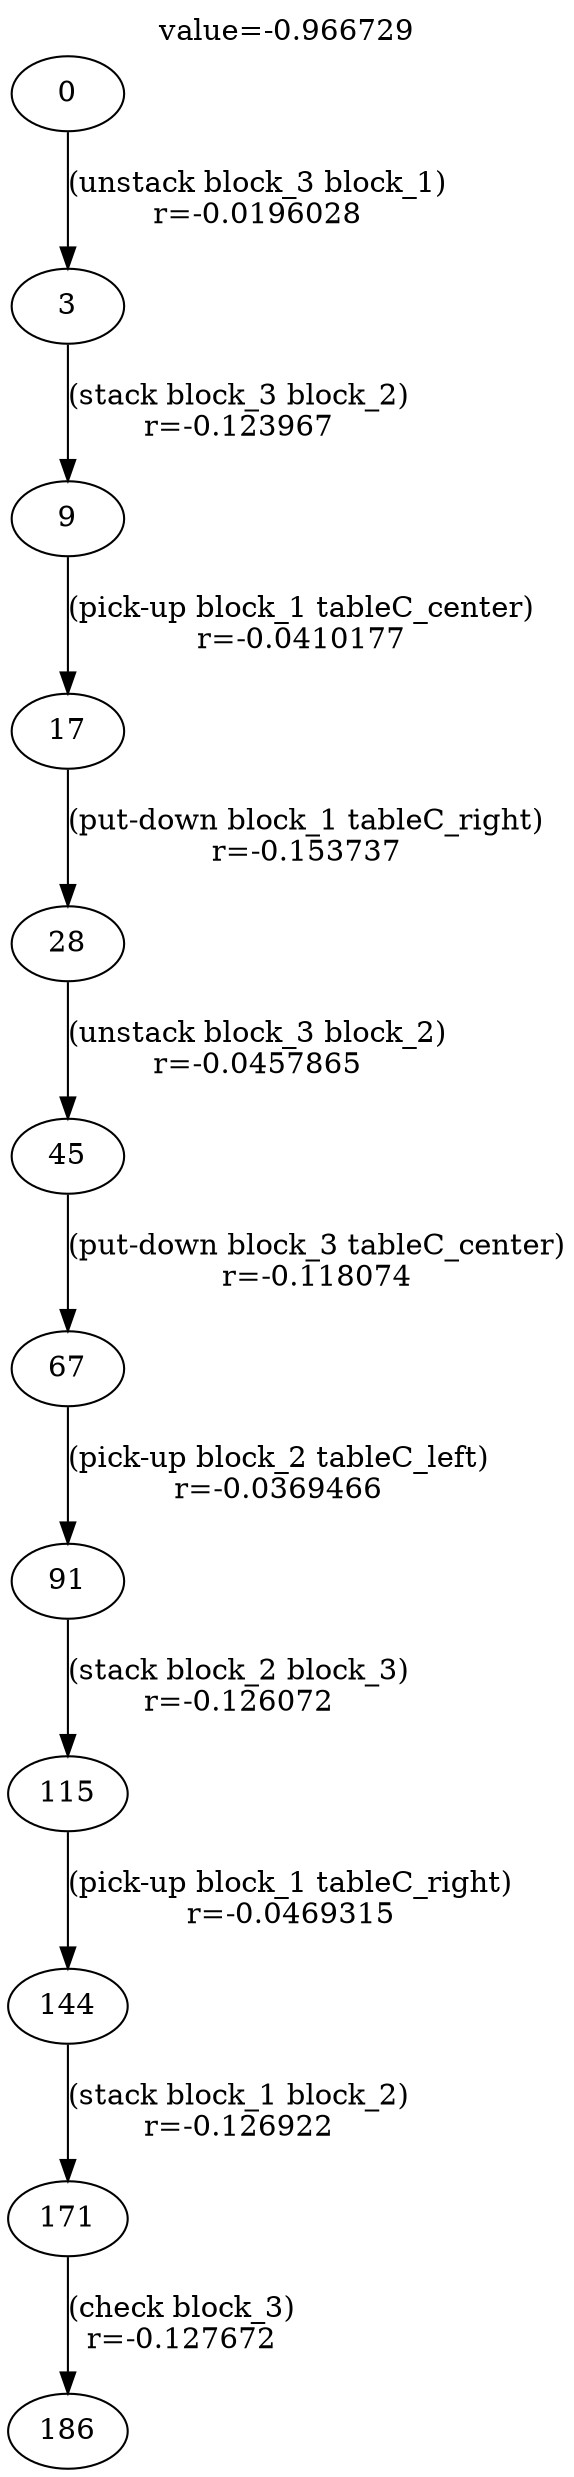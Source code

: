 digraph g{
label="value=-0.966729"
labelloc=top
0->3 [ label="(unstack block_3 block_1)
r=-0.0196028" ];
3->9 [ label="(stack block_3 block_2)
r=-0.123967" ];
9->17 [ label="(pick-up block_1 tableC_center)
r=-0.0410177" ];
17->28 [ label="(put-down block_1 tableC_right)
r=-0.153737" ];
28->45 [ label="(unstack block_3 block_2)
r=-0.0457865" ];
45->67 [ label="(put-down block_3 tableC_center)
r=-0.118074" ];
67->91 [ label="(pick-up block_2 tableC_left)
r=-0.0369466" ];
91->115 [ label="(stack block_2 block_3)
r=-0.126072" ];
115->144 [ label="(pick-up block_1 tableC_right)
r=-0.0469315" ];
144->171 [ label="(stack block_1 block_2)
r=-0.126922" ];
171->186 [ label="(check block_3)
r=-0.127672" ];
}
